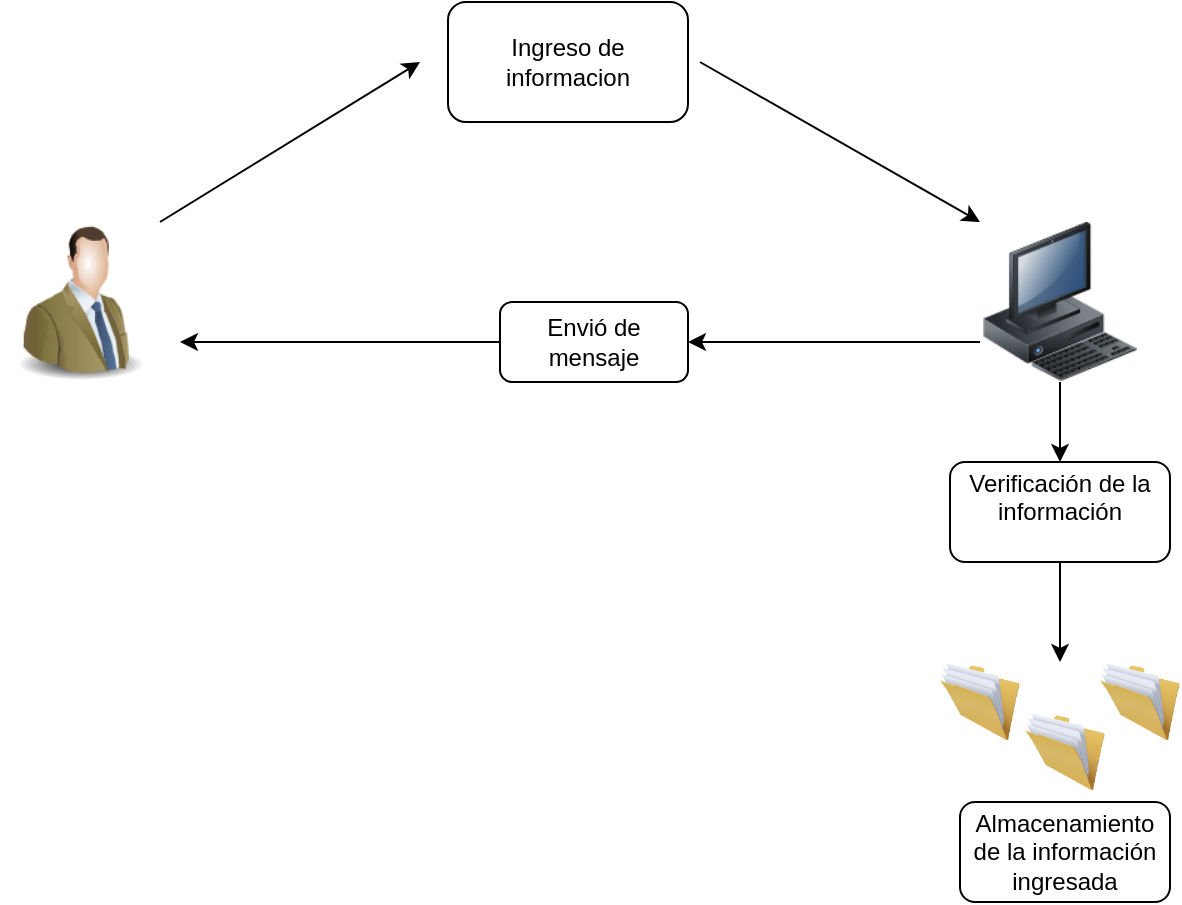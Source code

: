 <mxfile version="25.0.3">
  <diagram name="Página-1" id="LYfIAAjRsO1v3WT-ZA3s">
    <mxGraphModel dx="989" dy="538" grid="1" gridSize="10" guides="1" tooltips="1" connect="1" arrows="1" fold="1" page="1" pageScale="1" pageWidth="827" pageHeight="1169" math="0" shadow="0">
      <root>
        <mxCell id="0" />
        <mxCell id="1" parent="0" />
        <mxCell id="q68FN00SIWDFrrosR2Bi-1" value="" style="image;html=1;image=img/lib/clip_art/people/Suit_Man_Green_128x128.png" vertex="1" parent="1">
          <mxGeometry x="70" y="320" width="80" height="80" as="geometry" />
        </mxCell>
        <mxCell id="q68FN00SIWDFrrosR2Bi-3" value="" style="endArrow=classic;html=1;rounded=0;" edge="1" parent="1">
          <mxGeometry width="50" height="50" relative="1" as="geometry">
            <mxPoint x="150" y="320" as="sourcePoint" />
            <mxPoint x="280" y="240" as="targetPoint" />
          </mxGeometry>
        </mxCell>
        <mxCell id="q68FN00SIWDFrrosR2Bi-4" value="" style="image;html=1;image=img/lib/clip_art/general/Full_Folder_128x128.png" vertex="1" parent="1">
          <mxGeometry x="540" y="540" width="40" height="40" as="geometry" />
        </mxCell>
        <mxCell id="q68FN00SIWDFrrosR2Bi-5" value="Ingreso de informacion" style="rounded=1;whiteSpace=wrap;html=1;" vertex="1" parent="1">
          <mxGeometry x="294" y="210" width="120" height="60" as="geometry" />
        </mxCell>
        <mxCell id="q68FN00SIWDFrrosR2Bi-6" value="" style="endArrow=classic;html=1;rounded=0;" edge="1" parent="1">
          <mxGeometry width="50" height="50" relative="1" as="geometry">
            <mxPoint x="420" y="240" as="sourcePoint" />
            <mxPoint x="560" y="320" as="targetPoint" />
          </mxGeometry>
        </mxCell>
        <mxCell id="q68FN00SIWDFrrosR2Bi-7" value="" style="image;html=1;image=img/lib/clip_art/computers/Workstation_128x128.png" vertex="1" parent="1">
          <mxGeometry x="560" y="320" width="80" height="80" as="geometry" />
        </mxCell>
        <mxCell id="q68FN00SIWDFrrosR2Bi-8" value="" style="endArrow=classic;html=1;rounded=0;" edge="1" parent="1" target="q68FN00SIWDFrrosR2Bi-18">
          <mxGeometry width="50" height="50" relative="1" as="geometry">
            <mxPoint x="560" y="380" as="sourcePoint" />
            <mxPoint x="160" y="380" as="targetPoint" />
          </mxGeometry>
        </mxCell>
        <mxCell id="q68FN00SIWDFrrosR2Bi-10" value="" style="endArrow=classic;html=1;rounded=0;" edge="1" parent="1">
          <mxGeometry width="50" height="50" relative="1" as="geometry">
            <mxPoint x="600" y="410" as="sourcePoint" />
            <mxPoint x="600.0" y="410" as="targetPoint" />
          </mxGeometry>
        </mxCell>
        <mxCell id="q68FN00SIWDFrrosR2Bi-12" value="Verificación de la información&lt;div&gt;&lt;br&gt;&lt;/div&gt;" style="rounded=1;whiteSpace=wrap;html=1;" vertex="1" parent="1">
          <mxGeometry x="545" y="440" width="110" height="50" as="geometry" />
        </mxCell>
        <mxCell id="q68FN00SIWDFrrosR2Bi-13" value="" style="endArrow=classic;html=1;rounded=0;exitX=0.5;exitY=1;exitDx=0;exitDy=0;entryX=0.5;entryY=0;entryDx=0;entryDy=0;" edge="1" parent="1" source="q68FN00SIWDFrrosR2Bi-7" target="q68FN00SIWDFrrosR2Bi-12">
          <mxGeometry width="50" height="50" relative="1" as="geometry">
            <mxPoint x="600" y="440" as="sourcePoint" />
            <mxPoint x="650" y="390" as="targetPoint" />
          </mxGeometry>
        </mxCell>
        <mxCell id="q68FN00SIWDFrrosR2Bi-14" value="" style="image;html=1;image=img/lib/clip_art/general/Full_Folder_128x128.png" vertex="1" parent="1">
          <mxGeometry x="582.5" y="565" width="40" height="40" as="geometry" />
        </mxCell>
        <mxCell id="q68FN00SIWDFrrosR2Bi-15" value="" style="image;html=1;image=img/lib/clip_art/general/Full_Folder_128x128.png" vertex="1" parent="1">
          <mxGeometry x="620" y="540" width="40" height="40" as="geometry" />
        </mxCell>
        <mxCell id="q68FN00SIWDFrrosR2Bi-16" value="Almacenamiento de la información ingresada" style="rounded=1;whiteSpace=wrap;html=1;" vertex="1" parent="1">
          <mxGeometry x="550" y="610" width="105" height="50" as="geometry" />
        </mxCell>
        <mxCell id="q68FN00SIWDFrrosR2Bi-17" value="" style="endArrow=classic;html=1;rounded=0;" edge="1" parent="1">
          <mxGeometry width="50" height="50" relative="1" as="geometry">
            <mxPoint x="600" y="490" as="sourcePoint" />
            <mxPoint x="600" y="540" as="targetPoint" />
          </mxGeometry>
        </mxCell>
        <mxCell id="q68FN00SIWDFrrosR2Bi-18" value="Envió de mensaje" style="rounded=1;whiteSpace=wrap;html=1;" vertex="1" parent="1">
          <mxGeometry x="320" y="360" width="94" height="40" as="geometry" />
        </mxCell>
        <mxCell id="q68FN00SIWDFrrosR2Bi-21" value="" style="endArrow=classic;html=1;rounded=0;exitX=0;exitY=0.5;exitDx=0;exitDy=0;" edge="1" parent="1" source="q68FN00SIWDFrrosR2Bi-18">
          <mxGeometry width="50" height="50" relative="1" as="geometry">
            <mxPoint x="310" y="380" as="sourcePoint" />
            <mxPoint x="160" y="380" as="targetPoint" />
          </mxGeometry>
        </mxCell>
      </root>
    </mxGraphModel>
  </diagram>
</mxfile>
